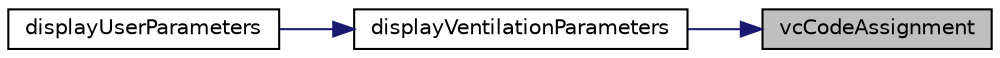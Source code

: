 digraph "vcCodeAssignment"
{
 // LATEX_PDF_SIZE
  edge [fontname="Helvetica",fontsize="10",labelfontname="Helvetica",labelfontsize="10"];
  node [fontname="Helvetica",fontsize="10",shape=record];
  rankdir="RL";
  Node1 [label="vcCodeAssignment",height=0.2,width=0.4,color="black", fillcolor="grey75", style="filled", fontcolor="black",tooltip=" "];
  Node1 -> Node2 [dir="back",color="midnightblue",fontsize="10",style="solid",fontname="Helvetica"];
  Node2 [label="displayVentilationParameters",height=0.2,width=0.4,color="black", fillcolor="white", style="filled",URL="$_l_c_d_8h.html#a7f53e6d897db1870f726c27b3a737c0d",tooltip=" "];
  Node2 -> Node3 [dir="back",color="midnightblue",fontsize="10",style="solid",fontname="Helvetica"];
  Node3 [label="displayUserParameters",height=0.2,width=0.4,color="black", fillcolor="white", style="filled",URL="$update_user_parameters_8h.html#a3a6342055fe903d2b7c7237d4fc961a4",tooltip=" "];
}
